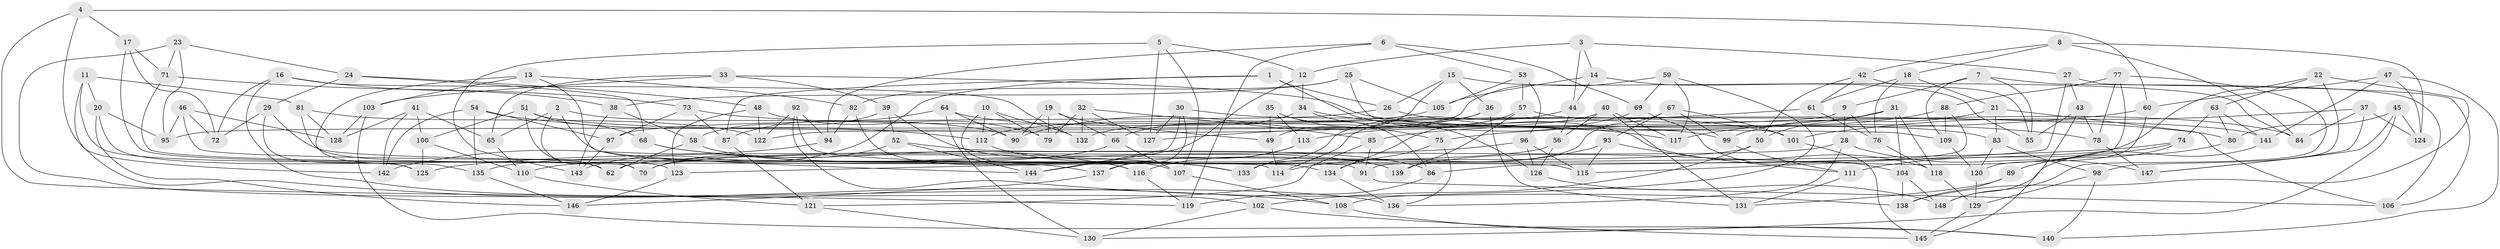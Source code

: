 // Generated by graph-tools (version 1.1) at 2025/16/03/09/25 04:16:32]
// undirected, 148 vertices, 296 edges
graph export_dot {
graph [start="1"]
  node [color=gray90,style=filled];
  1;
  2;
  3;
  4;
  5;
  6;
  7;
  8;
  9;
  10;
  11;
  12;
  13;
  14;
  15;
  16;
  17;
  18;
  19;
  20;
  21;
  22;
  23;
  24;
  25;
  26;
  27;
  28;
  29;
  30;
  31;
  32;
  33;
  34;
  35;
  36;
  37;
  38;
  39;
  40;
  41;
  42;
  43;
  44;
  45;
  46;
  47;
  48;
  49;
  50;
  51;
  52;
  53;
  54;
  55;
  56;
  57;
  58;
  59;
  60;
  61;
  62;
  63;
  64;
  65;
  66;
  67;
  68;
  69;
  70;
  71;
  72;
  73;
  74;
  75;
  76;
  77;
  78;
  79;
  80;
  81;
  82;
  83;
  84;
  85;
  86;
  87;
  88;
  89;
  90;
  91;
  92;
  93;
  94;
  95;
  96;
  97;
  98;
  99;
  100;
  101;
  102;
  103;
  104;
  105;
  106;
  107;
  108;
  109;
  110;
  111;
  112;
  113;
  114;
  115;
  116;
  117;
  118;
  119;
  120;
  121;
  122;
  123;
  124;
  125;
  126;
  127;
  128;
  129;
  130;
  131;
  132;
  133;
  134;
  135;
  136;
  137;
  138;
  139;
  140;
  141;
  142;
  143;
  144;
  145;
  146;
  147;
  148;
  1 -- 118;
  1 -- 143;
  1 -- 26;
  1 -- 87;
  2 -- 90;
  2 -- 70;
  2 -- 137;
  2 -- 65;
  3 -- 12;
  3 -- 44;
  3 -- 27;
  3 -- 14;
  4 -- 17;
  4 -- 142;
  4 -- 119;
  4 -- 60;
  5 -- 143;
  5 -- 127;
  5 -- 12;
  5 -- 107;
  6 -- 53;
  6 -- 119;
  6 -- 94;
  6 -- 69;
  7 -- 109;
  7 -- 106;
  7 -- 9;
  7 -- 55;
  8 -- 124;
  8 -- 42;
  8 -- 18;
  8 -- 84;
  9 -- 95;
  9 -- 28;
  9 -- 76;
  10 -- 112;
  10 -- 116;
  10 -- 132;
  10 -- 79;
  11 -- 108;
  11 -- 125;
  11 -- 20;
  11 -- 81;
  12 -- 144;
  12 -- 34;
  13 -- 103;
  13 -- 82;
  13 -- 144;
  13 -- 135;
  14 -- 55;
  14 -- 44;
  14 -- 105;
  15 -- 84;
  15 -- 26;
  15 -- 36;
  15 -- 49;
  16 -- 38;
  16 -- 136;
  16 -- 132;
  16 -- 72;
  17 -- 70;
  17 -- 71;
  17 -- 72;
  18 -- 21;
  18 -- 76;
  18 -- 61;
  19 -- 90;
  19 -- 49;
  19 -- 66;
  19 -- 79;
  20 -- 95;
  20 -- 62;
  20 -- 146;
  21 -- 106;
  21 -- 83;
  21 -- 99;
  22 -- 138;
  22 -- 139;
  22 -- 63;
  22 -- 98;
  23 -- 102;
  23 -- 95;
  23 -- 71;
  23 -- 24;
  24 -- 29;
  24 -- 68;
  24 -- 48;
  25 -- 105;
  25 -- 82;
  25 -- 109;
  25 -- 38;
  26 -- 97;
  26 -- 78;
  27 -- 106;
  27 -- 43;
  27 -- 115;
  28 -- 70;
  28 -- 147;
  28 -- 136;
  29 -- 72;
  29 -- 134;
  29 -- 125;
  30 -- 144;
  30 -- 137;
  30 -- 141;
  30 -- 127;
  31 -- 50;
  31 -- 85;
  31 -- 104;
  31 -- 118;
  32 -- 132;
  32 -- 127;
  32 -- 79;
  32 -- 85;
  33 -- 83;
  33 -- 65;
  33 -- 39;
  33 -- 103;
  34 -- 117;
  34 -- 66;
  34 -- 126;
  35 -- 113;
  35 -- 86;
  35 -- 75;
  35 -- 49;
  36 -- 90;
  36 -- 131;
  36 -- 133;
  37 -- 101;
  37 -- 84;
  37 -- 124;
  37 -- 147;
  38 -- 58;
  38 -- 143;
  39 -- 52;
  39 -- 58;
  39 -- 139;
  40 -- 131;
  40 -- 117;
  40 -- 132;
  40 -- 56;
  41 -- 142;
  41 -- 128;
  41 -- 65;
  41 -- 100;
  42 -- 50;
  42 -- 61;
  42 -- 55;
  43 -- 145;
  43 -- 78;
  43 -- 55;
  44 -- 114;
  44 -- 56;
  45 -- 124;
  45 -- 130;
  45 -- 80;
  45 -- 147;
  46 -- 128;
  46 -- 114;
  46 -- 95;
  46 -- 72;
  47 -- 140;
  47 -- 60;
  47 -- 124;
  47 -- 141;
  48 -- 122;
  48 -- 123;
  48 -- 79;
  49 -- 114;
  50 -- 62;
  50 -- 102;
  51 -- 68;
  51 -- 62;
  51 -- 99;
  51 -- 100;
  52 -- 70;
  52 -- 86;
  52 -- 144;
  53 -- 105;
  53 -- 96;
  53 -- 57;
  54 -- 112;
  54 -- 97;
  54 -- 142;
  54 -- 135;
  56 -- 110;
  56 -- 126;
  57 -- 134;
  57 -- 84;
  57 -- 139;
  58 -- 62;
  58 -- 139;
  59 -- 108;
  59 -- 117;
  59 -- 122;
  59 -- 69;
  60 -- 75;
  60 -- 120;
  61 -- 76;
  61 -- 127;
  63 -- 74;
  63 -- 141;
  63 -- 80;
  64 -- 101;
  64 -- 87;
  64 -- 90;
  64 -- 130;
  65 -- 110;
  66 -- 107;
  66 -- 135;
  67 -- 99;
  67 -- 133;
  67 -- 101;
  67 -- 93;
  68 -- 133;
  68 -- 116;
  69 -- 104;
  69 -- 113;
  71 -- 91;
  71 -- 73;
  73 -- 87;
  73 -- 97;
  73 -- 80;
  74 -- 111;
  74 -- 123;
  74 -- 89;
  75 -- 136;
  75 -- 134;
  76 -- 118;
  77 -- 148;
  77 -- 86;
  77 -- 88;
  77 -- 78;
  78 -- 147;
  80 -- 89;
  81 -- 128;
  81 -- 123;
  81 -- 122;
  82 -- 107;
  82 -- 94;
  83 -- 98;
  83 -- 120;
  85 -- 91;
  85 -- 121;
  86 -- 119;
  87 -- 121;
  88 -- 109;
  88 -- 117;
  88 -- 91;
  89 -- 138;
  89 -- 131;
  91 -- 106;
  92 -- 94;
  92 -- 138;
  92 -- 122;
  92 -- 115;
  93 -- 114;
  93 -- 111;
  93 -- 115;
  94 -- 142;
  96 -- 125;
  96 -- 126;
  96 -- 115;
  97 -- 143;
  98 -- 140;
  98 -- 129;
  99 -- 111;
  100 -- 110;
  100 -- 125;
  101 -- 145;
  102 -- 145;
  102 -- 130;
  103 -- 140;
  103 -- 128;
  104 -- 138;
  104 -- 148;
  105 -- 112;
  107 -- 108;
  108 -- 140;
  109 -- 120;
  110 -- 121;
  111 -- 131;
  112 -- 133;
  113 -- 137;
  113 -- 116;
  116 -- 119;
  118 -- 129;
  120 -- 129;
  121 -- 130;
  123 -- 146;
  126 -- 148;
  129 -- 145;
  134 -- 136;
  135 -- 146;
  137 -- 146;
  141 -- 148;
}
